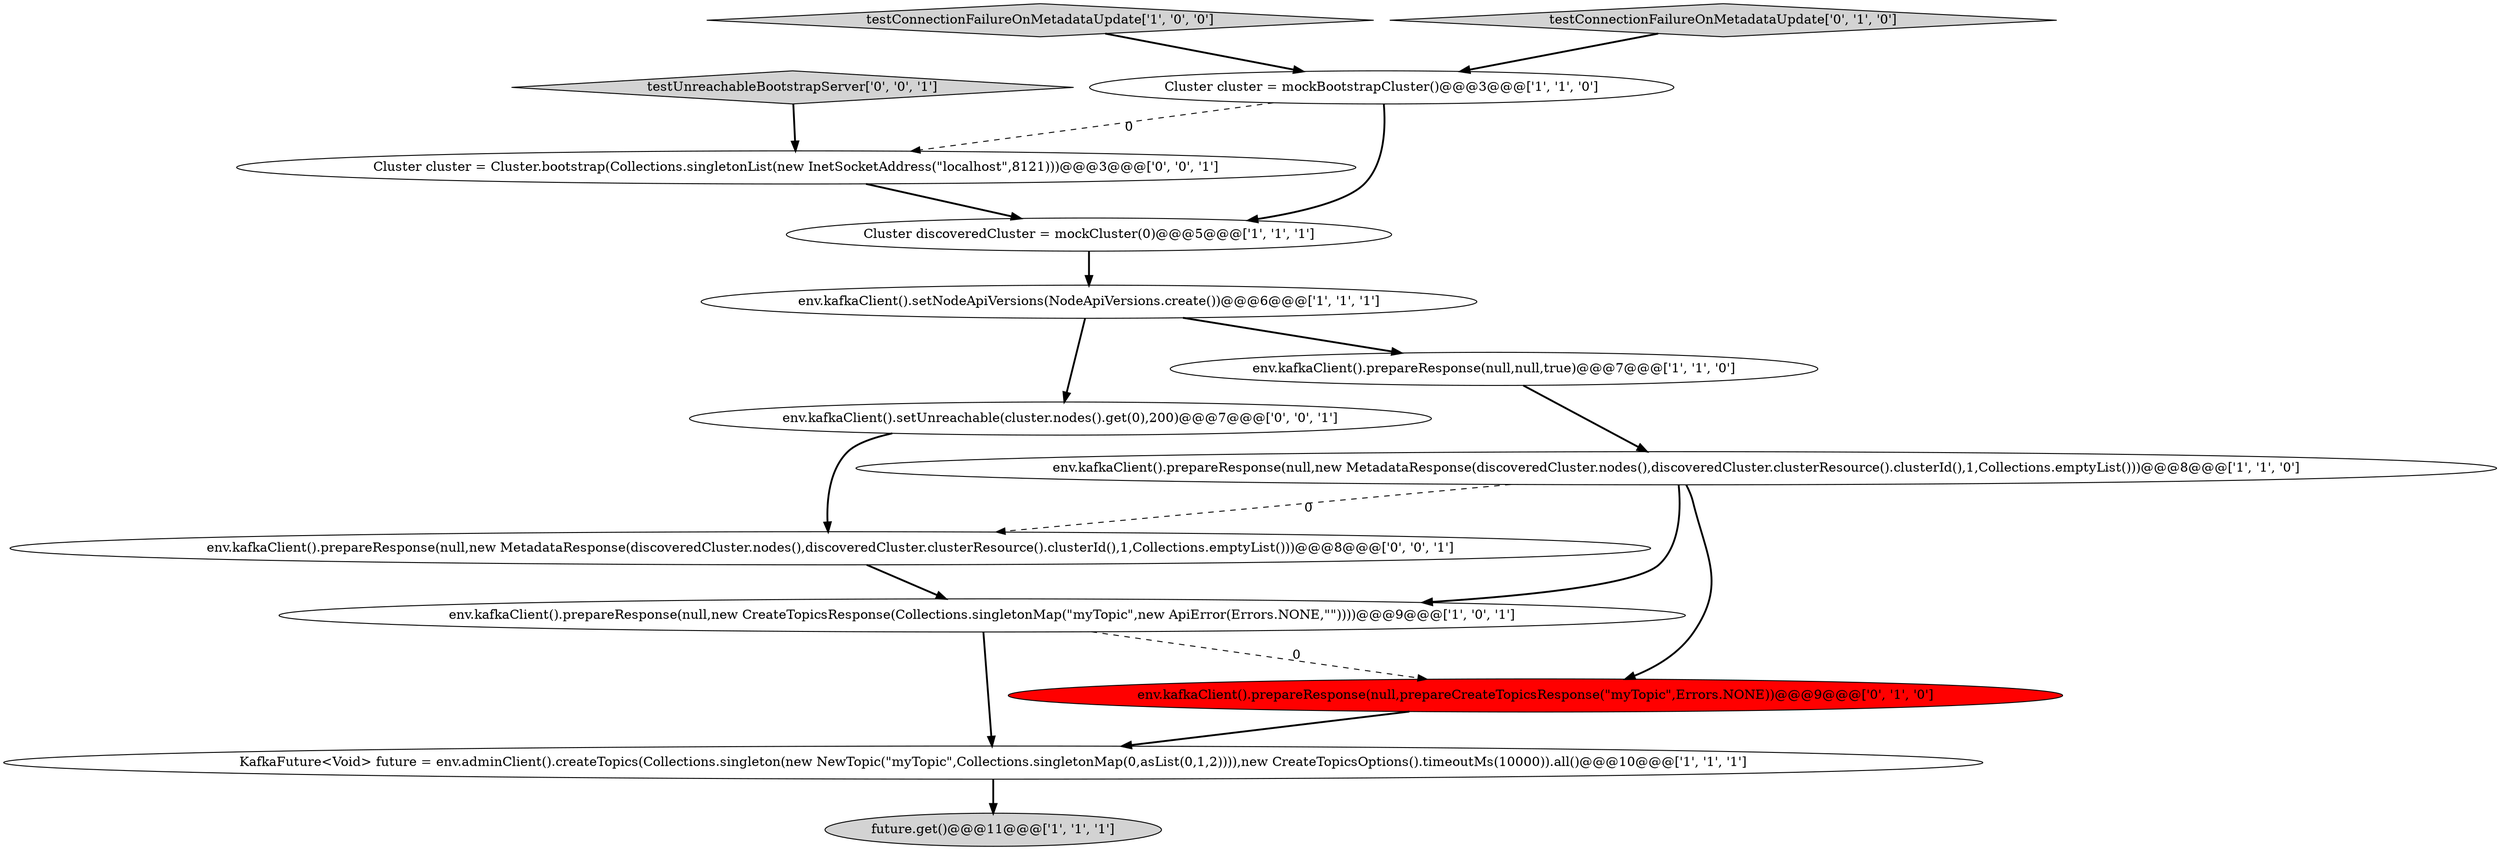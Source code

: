 digraph {
0 [style = filled, label = "env.kafkaClient().prepareResponse(null,new CreateTopicsResponse(Collections.singletonMap(\"myTopic\",new ApiError(Errors.NONE,\"\"))))@@@9@@@['1', '0', '1']", fillcolor = white, shape = ellipse image = "AAA0AAABBB1BBB"];
5 [style = filled, label = "testConnectionFailureOnMetadataUpdate['1', '0', '0']", fillcolor = lightgray, shape = diamond image = "AAA0AAABBB1BBB"];
1 [style = filled, label = "Cluster cluster = mockBootstrapCluster()@@@3@@@['1', '1', '0']", fillcolor = white, shape = ellipse image = "AAA0AAABBB1BBB"];
13 [style = filled, label = "env.kafkaClient().prepareResponse(null,new MetadataResponse(discoveredCluster.nodes(),discoveredCluster.clusterResource().clusterId(),1,Collections.emptyList()))@@@8@@@['0', '0', '1']", fillcolor = white, shape = ellipse image = "AAA0AAABBB3BBB"];
9 [style = filled, label = "testConnectionFailureOnMetadataUpdate['0', '1', '0']", fillcolor = lightgray, shape = diamond image = "AAA0AAABBB2BBB"];
14 [style = filled, label = "env.kafkaClient().setUnreachable(cluster.nodes().get(0),200)@@@7@@@['0', '0', '1']", fillcolor = white, shape = ellipse image = "AAA0AAABBB3BBB"];
11 [style = filled, label = "Cluster cluster = Cluster.bootstrap(Collections.singletonList(new InetSocketAddress(\"localhost\",8121)))@@@3@@@['0', '0', '1']", fillcolor = white, shape = ellipse image = "AAA0AAABBB3BBB"];
12 [style = filled, label = "testUnreachableBootstrapServer['0', '0', '1']", fillcolor = lightgray, shape = diamond image = "AAA0AAABBB3BBB"];
2 [style = filled, label = "Cluster discoveredCluster = mockCluster(0)@@@5@@@['1', '1', '1']", fillcolor = white, shape = ellipse image = "AAA0AAABBB1BBB"];
4 [style = filled, label = "KafkaFuture<Void> future = env.adminClient().createTopics(Collections.singleton(new NewTopic(\"myTopic\",Collections.singletonMap(0,asList(0,1,2)))),new CreateTopicsOptions().timeoutMs(10000)).all()@@@10@@@['1', '1', '1']", fillcolor = white, shape = ellipse image = "AAA0AAABBB1BBB"];
8 [style = filled, label = "env.kafkaClient().prepareResponse(null,new MetadataResponse(discoveredCluster.nodes(),discoveredCluster.clusterResource().clusterId(),1,Collections.emptyList()))@@@8@@@['1', '1', '0']", fillcolor = white, shape = ellipse image = "AAA0AAABBB1BBB"];
6 [style = filled, label = "env.kafkaClient().prepareResponse(null,null,true)@@@7@@@['1', '1', '0']", fillcolor = white, shape = ellipse image = "AAA0AAABBB1BBB"];
7 [style = filled, label = "future.get()@@@11@@@['1', '1', '1']", fillcolor = lightgray, shape = ellipse image = "AAA0AAABBB1BBB"];
10 [style = filled, label = "env.kafkaClient().prepareResponse(null,prepareCreateTopicsResponse(\"myTopic\",Errors.NONE))@@@9@@@['0', '1', '0']", fillcolor = red, shape = ellipse image = "AAA1AAABBB2BBB"];
3 [style = filled, label = "env.kafkaClient().setNodeApiVersions(NodeApiVersions.create())@@@6@@@['1', '1', '1']", fillcolor = white, shape = ellipse image = "AAA0AAABBB1BBB"];
8->0 [style = bold, label=""];
8->13 [style = dashed, label="0"];
5->1 [style = bold, label=""];
3->6 [style = bold, label=""];
8->10 [style = bold, label=""];
1->2 [style = bold, label=""];
13->0 [style = bold, label=""];
14->13 [style = bold, label=""];
9->1 [style = bold, label=""];
0->10 [style = dashed, label="0"];
0->4 [style = bold, label=""];
1->11 [style = dashed, label="0"];
11->2 [style = bold, label=""];
4->7 [style = bold, label=""];
6->8 [style = bold, label=""];
2->3 [style = bold, label=""];
3->14 [style = bold, label=""];
12->11 [style = bold, label=""];
10->4 [style = bold, label=""];
}

